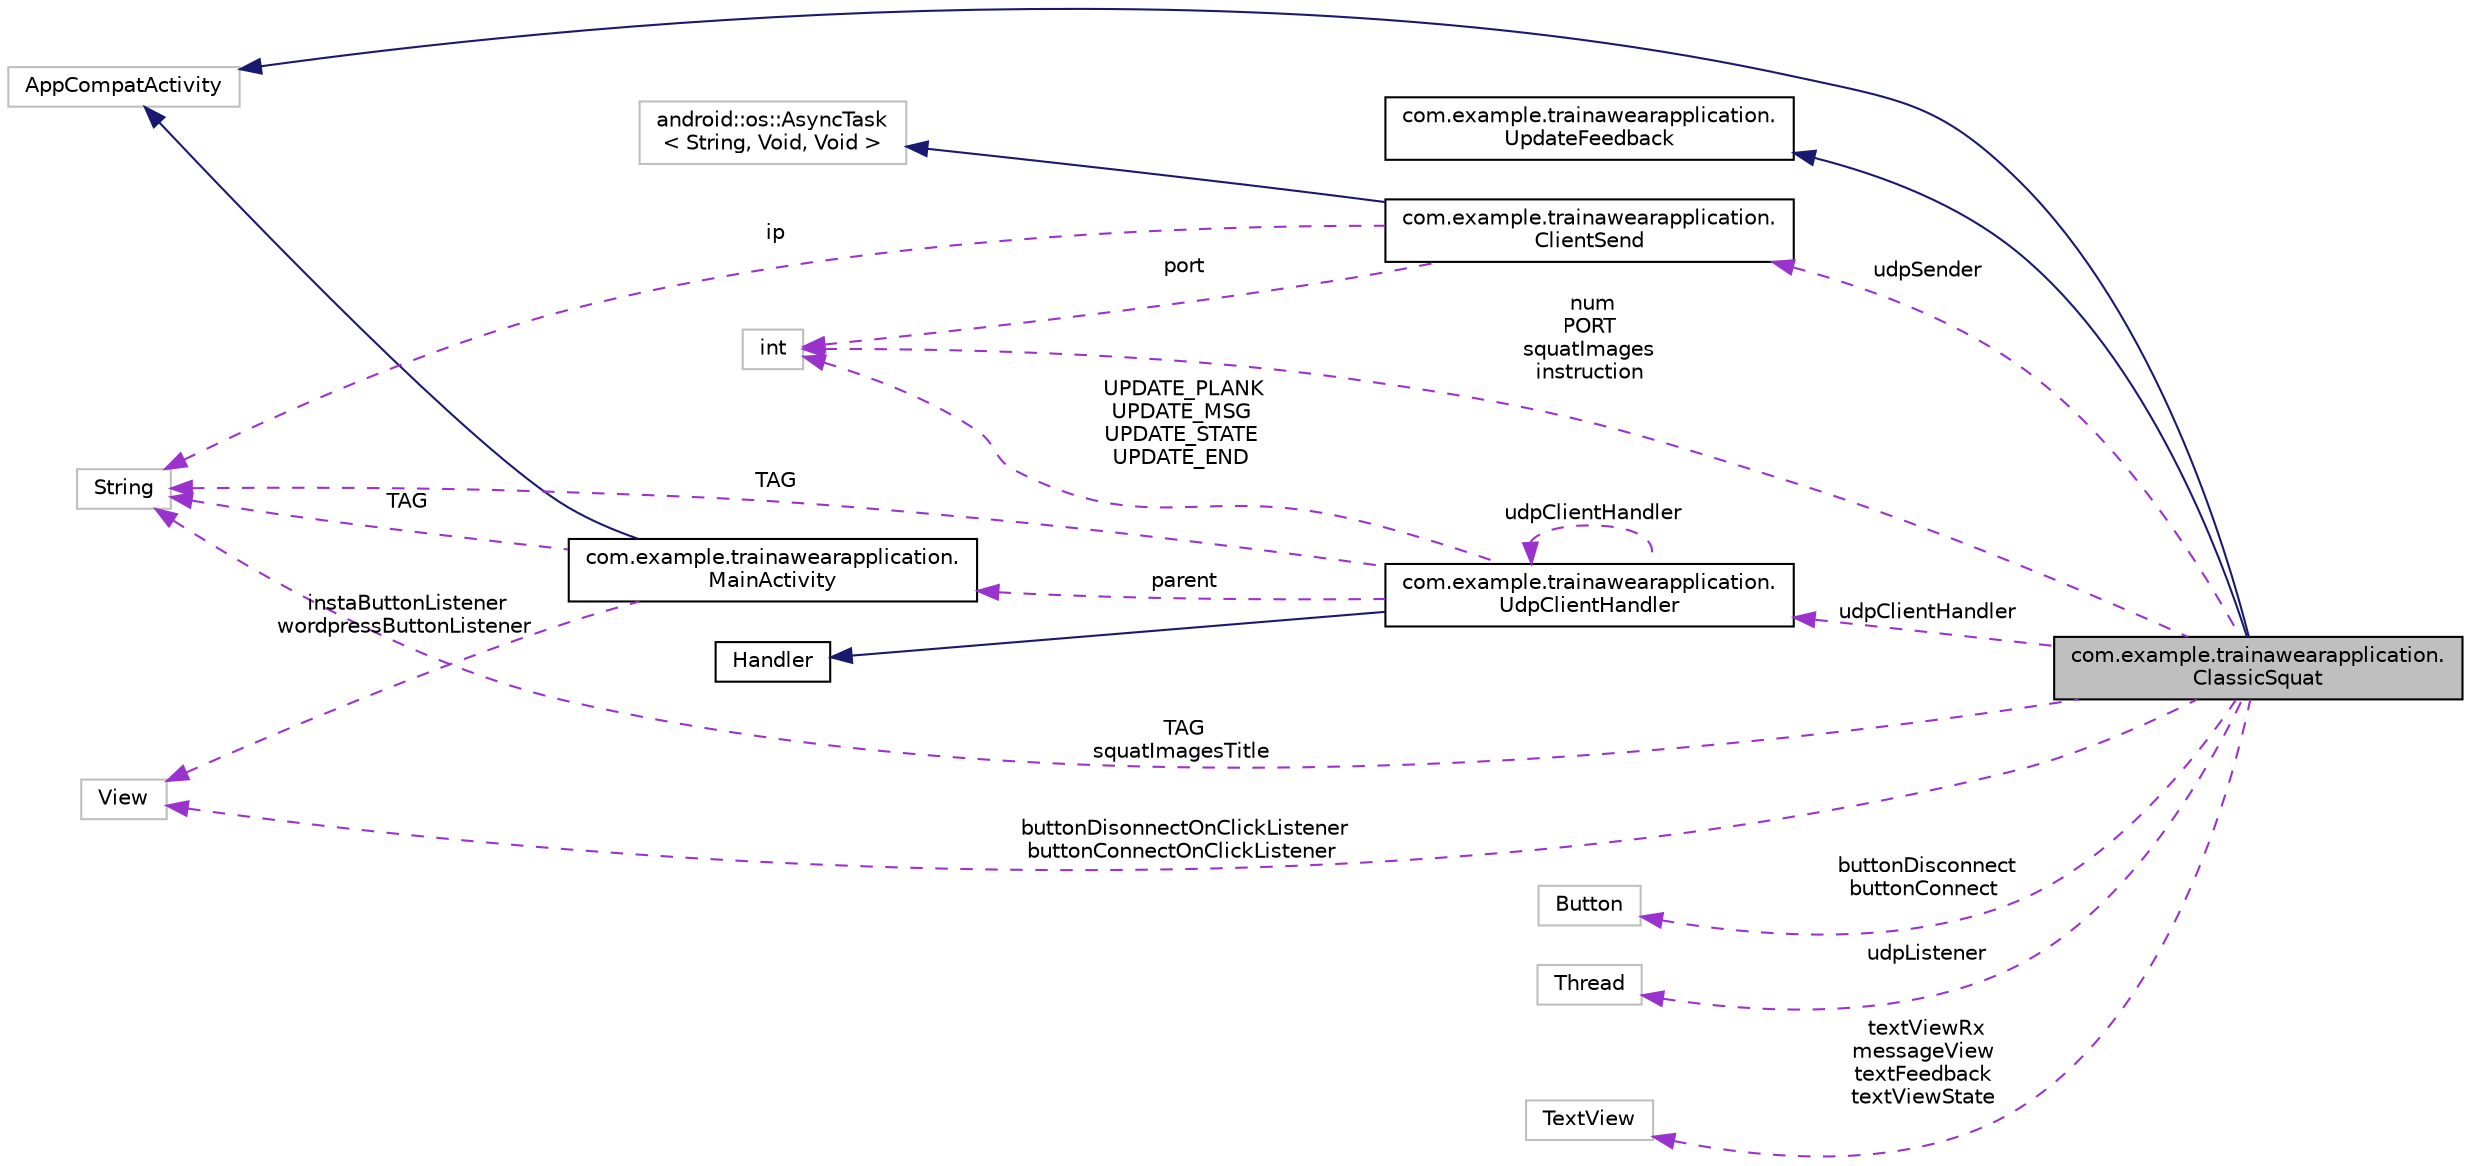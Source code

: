 digraph "com.example.trainawearapplication.ClassicSquat"
{
 // INTERACTIVE_SVG=YES
 // LATEX_PDF_SIZE
  edge [fontname="Helvetica",fontsize="10",labelfontname="Helvetica",labelfontsize="10"];
  node [fontname="Helvetica",fontsize="10",shape=record];
  rankdir="LR";
  Node3 [label="com.example.trainawearapplication.\lClassicSquat",height=0.2,width=0.4,color="black", fillcolor="grey75", style="filled", fontcolor="black",tooltip=" "];
  Node4 -> Node3 [dir="back",color="midnightblue",fontsize="10",style="solid",fontname="Helvetica"];
  Node4 [label="AppCompatActivity",height=0.2,width=0.4,color="grey75", fillcolor="white", style="filled",tooltip=" "];
  Node5 -> Node3 [dir="back",color="midnightblue",fontsize="10",style="solid",fontname="Helvetica"];
  Node5 [label="com.example.trainawearapplication.\lUpdateFeedback",height=0.2,width=0.4,color="black", fillcolor="white", style="filled",URL="$interfacecom_1_1example_1_1trainawearapplication_1_1_update_feedback.html",tooltip=" "];
  Node6 -> Node3 [dir="back",color="darkorchid3",fontsize="10",style="dashed",label=" TAG\nsquatImagesTitle" ,fontname="Helvetica"];
  Node6 [label="String",height=0.2,width=0.4,color="grey75", fillcolor="white", style="filled",tooltip=" "];
  Node7 -> Node3 [dir="back",color="darkorchid3",fontsize="10",style="dashed",label=" udpSender" ,fontname="Helvetica"];
  Node7 [label="com.example.trainawearapplication.\lClientSend",height=0.2,width=0.4,color="black", fillcolor="white", style="filled",URL="$classcom_1_1example_1_1trainawearapplication_1_1_client_send.html",tooltip=" "];
  Node8 -> Node7 [dir="back",color="midnightblue",fontsize="10",style="solid",fontname="Helvetica"];
  Node8 [label="android::os::AsyncTask\l\< String, Void, Void \>",height=0.2,width=0.4,color="grey75", fillcolor="white", style="filled",tooltip=" "];
  Node6 -> Node7 [dir="back",color="darkorchid3",fontsize="10",style="dashed",label=" ip" ,fontname="Helvetica"];
  Node9 -> Node7 [dir="back",color="darkorchid3",fontsize="10",style="dashed",label=" port" ,fontname="Helvetica"];
  Node9 [label="int",height=0.2,width=0.4,color="grey75", fillcolor="white", style="filled",tooltip=" "];
  Node10 -> Node3 [dir="back",color="darkorchid3",fontsize="10",style="dashed",label=" udpClientHandler" ,fontname="Helvetica"];
  Node10 [label="com.example.trainawearapplication.\lUdpClientHandler",height=0.2,width=0.4,color="black", fillcolor="white", style="filled",URL="$classcom_1_1example_1_1trainawearapplication_1_1_udp_client_handler.html",tooltip=" "];
  Node11 -> Node10 [dir="back",color="midnightblue",fontsize="10",style="solid",fontname="Helvetica"];
  Node11 [label="Handler",height=0.2,width=0.4,color="black", fillcolor="white", style="filled",URL="$classandroid_1_1os_1_1_handler.html",tooltip=" "];
  Node6 -> Node10 [dir="back",color="darkorchid3",fontsize="10",style="dashed",label=" TAG" ,fontname="Helvetica"];
  Node12 -> Node10 [dir="back",color="darkorchid3",fontsize="10",style="dashed",label=" parent" ,fontname="Helvetica"];
  Node12 [label="com.example.trainawearapplication.\lMainActivity",height=0.2,width=0.4,color="black", fillcolor="white", style="filled",URL="$classcom_1_1example_1_1trainawearapplication_1_1_main_activity.html",tooltip=" "];
  Node4 -> Node12 [dir="back",color="midnightblue",fontsize="10",style="solid",fontname="Helvetica"];
  Node6 -> Node12 [dir="back",color="darkorchid3",fontsize="10",style="dashed",label=" TAG" ,fontname="Helvetica"];
  Node13 -> Node12 [dir="back",color="darkorchid3",fontsize="10",style="dashed",label=" instaButtonListener\nwordpressButtonListener" ,fontname="Helvetica"];
  Node13 [label="View",height=0.2,width=0.4,color="grey75", fillcolor="white", style="filled",tooltip=" "];
  Node10 -> Node10 [dir="back",color="darkorchid3",fontsize="10",style="dashed",label=" udpClientHandler" ,fontname="Helvetica"];
  Node9 -> Node10 [dir="back",color="darkorchid3",fontsize="10",style="dashed",label=" UPDATE_PLANK\nUPDATE_MSG\nUPDATE_STATE\nUPDATE_END" ,fontname="Helvetica"];
  Node14 -> Node3 [dir="back",color="darkorchid3",fontsize="10",style="dashed",label=" buttonDisconnect\nbuttonConnect" ,fontname="Helvetica"];
  Node14 [label="Button",height=0.2,width=0.4,color="grey75", fillcolor="white", style="filled",tooltip=" "];
  Node9 -> Node3 [dir="back",color="darkorchid3",fontsize="10",style="dashed",label=" num\nPORT\nsquatImages\ninstruction" ,fontname="Helvetica"];
  Node15 -> Node3 [dir="back",color="darkorchid3",fontsize="10",style="dashed",label=" udpListener" ,fontname="Helvetica"];
  Node15 [label="Thread",height=0.2,width=0.4,color="grey75", fillcolor="white", style="filled",tooltip=" "];
  Node13 -> Node3 [dir="back",color="darkorchid3",fontsize="10",style="dashed",label=" buttonDisonnectOnClickListener\nbuttonConnectOnClickListener" ,fontname="Helvetica"];
  Node16 -> Node3 [dir="back",color="darkorchid3",fontsize="10",style="dashed",label=" textViewRx\nmessageView\ntextFeedback\ntextViewState" ,fontname="Helvetica"];
  Node16 [label="TextView",height=0.2,width=0.4,color="grey75", fillcolor="white", style="filled",tooltip=" "];
}
